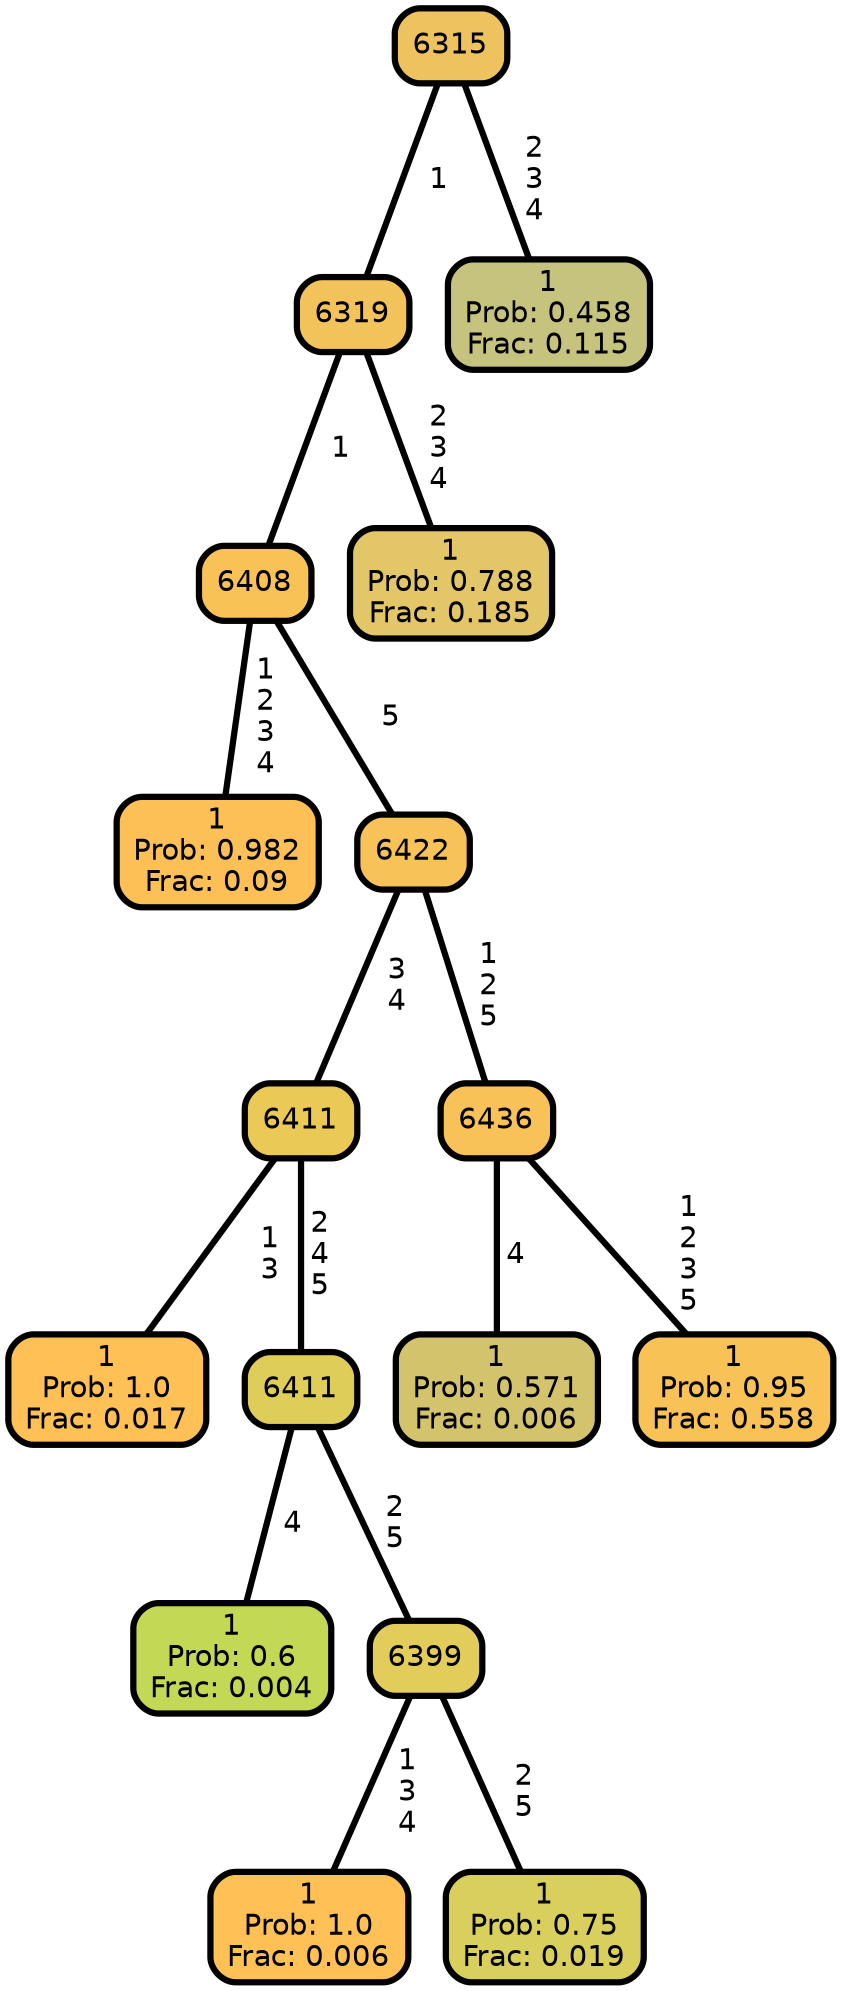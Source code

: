 graph Tree {
node [shape=box, style="filled, rounded",color="black",penwidth="3",fontcolor="black",                 fontname=helvetica] ;
graph [ranksep="0 equally", splines=straight,                 bgcolor=transparent, dpi=200] ;
edge [fontname=helvetica, color=black] ;
0 [label="1
Prob: 0.982
Frac: 0.09", fillcolor="#fdc056"] ;
1 [label="6408", fillcolor="#f8c257"] ;
2 [label="1
Prob: 1.0
Frac: 0.017", fillcolor="#ffc155"] ;
3 [label="6411", fillcolor="#eac957"] ;
4 [label="1
Prob: 0.6
Frac: 0.004", fillcolor="#c3d955"] ;
5 [label="6411", fillcolor="#decd59"] ;
6 [label="1
Prob: 1.0
Frac: 0.006", fillcolor="#ffc155"] ;
7 [label="6399", fillcolor="#e2cc5a"] ;
8 [label="1
Prob: 0.75
Frac: 0.019", fillcolor="#d8cf5c"] ;
9 [label="6422", fillcolor="#f7c258"] ;
10 [label="1
Prob: 0.571
Frac: 0.006", fillcolor="#d4c36d"] ;
11 [label="6436", fillcolor="#f8c258"] ;
12 [label="1
Prob: 0.95
Frac: 0.558", fillcolor="#f8c257"] ;
13 [label="6319", fillcolor="#f3c35b"] ;
14 [label="1
Prob: 0.788
Frac: 0.185", fillcolor="#e3c667"] ;
15 [label="6315", fillcolor="#eec35f"] ;
16 [label="1
Prob: 0.458
Frac: 0.115", fillcolor="#c6c37f"] ;
1 -- 0 [label=" 1\n 2\n 3\n 4",penwidth=3] ;
1 -- 9 [label=" 5",penwidth=3] ;
3 -- 2 [label=" 1\n 3",penwidth=3] ;
3 -- 5 [label=" 2\n 4\n 5",penwidth=3] ;
5 -- 4 [label=" 4",penwidth=3] ;
5 -- 7 [label=" 2\n 5",penwidth=3] ;
7 -- 6 [label=" 1\n 3\n 4",penwidth=3] ;
7 -- 8 [label=" 2\n 5",penwidth=3] ;
9 -- 3 [label=" 3\n 4",penwidth=3] ;
9 -- 11 [label=" 1\n 2\n 5",penwidth=3] ;
11 -- 10 [label=" 4",penwidth=3] ;
11 -- 12 [label=" 1\n 2\n 3\n 5",penwidth=3] ;
13 -- 1 [label=" 1",penwidth=3] ;
13 -- 14 [label=" 2\n 3\n 4",penwidth=3] ;
15 -- 13 [label=" 1",penwidth=3] ;
15 -- 16 [label=" 2\n 3\n 4",penwidth=3] ;
{rank = same;}}